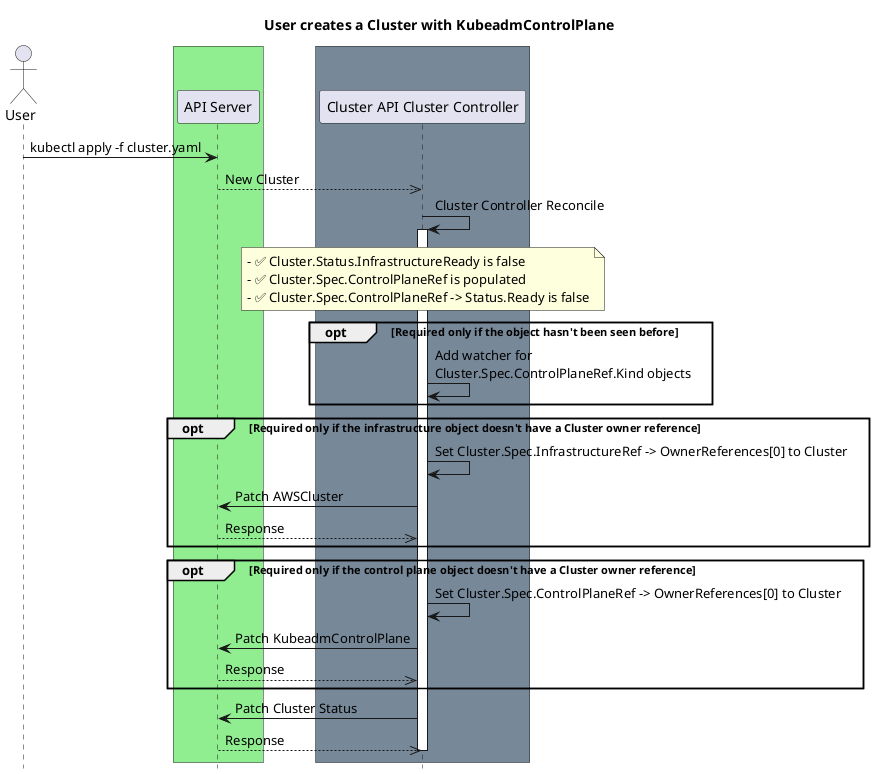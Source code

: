 @startuml
title User creates a Cluster with KubeadmControlPlane
actor User

' -- GROUPS START ---

box #lightgreen
participant "API Server"
end box

box #lightslategray
participant "Cluster API Cluster Controller"
end box

' -- GROUPS END ---

User->"API Server":kubectl apply -f cluster.yaml
"API Server"-->>"Cluster API Cluster Controller": New Cluster

"Cluster API Cluster Controller"-> "Cluster API Cluster Controller":Cluster Controller Reconcile
activate "Cluster API Cluster Controller"

note over "Cluster API Cluster Controller": - ✅ Cluster.Status.InfrastructureReady is false\n- ✅ Cluster.Spec.ControlPlaneRef is populated\n- ✅ Cluster.Spec.ControlPlaneRef -> Status.Ready is false

opt Required only if the object hasn't been seen before
"Cluster API Cluster Controller"-> "Cluster API Cluster Controller":Add watcher for \nCluster.Spec.ControlPlaneRef.Kind objects
end

opt Required only if the infrastructure object doesn't have a Cluster owner reference
"Cluster API Cluster Controller"-> "Cluster API Cluster Controller":Set Cluster.Spec.InfrastructureRef -> OwnerReferences[0] to Cluster
"Cluster API Cluster Controller"->"API Server": Patch AWSCluster
"Cluster API Cluster Controller"<<--"API Server": Response
end

opt Required only if the control plane object doesn't have a Cluster owner reference
"Cluster API Cluster Controller"-> "Cluster API Cluster Controller":Set Cluster.Spec.ControlPlaneRef -> OwnerReferences[0] to Cluster
"Cluster API Cluster Controller"->"API Server": Patch KubeadmControlPlane
"Cluster API Cluster Controller"<<--"API Server": Response
end

"Cluster API Cluster Controller"->"API Server": Patch Cluster Status
"Cluster API Cluster Controller"<<--"API Server": Response

deactivate "Cluster API Cluster Controller"

hide footbox
@enduml
